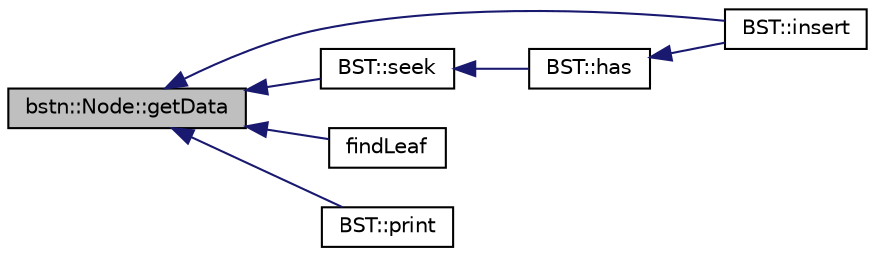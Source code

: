 digraph "bstn::Node::getData"
{
  edge [fontname="Helvetica",fontsize="10",labelfontname="Helvetica",labelfontsize="10"];
  node [fontname="Helvetica",fontsize="10",shape=record];
  rankdir="LR";
  Node1 [label="bstn::Node::getData",height=0.2,width=0.4,color="black", fillcolor="grey75", style="filled", fontcolor="black"];
  Node1 -> Node2 [dir="back",color="midnightblue",fontsize="10",style="solid",fontname="Helvetica"];
  Node2 [label="BST::insert",height=0.2,width=0.4,color="black", fillcolor="white", style="filled",URL="$class_b_s_t.html#a01c0bd5499a27315e59a101448cddfe2"];
  Node1 -> Node3 [dir="back",color="midnightblue",fontsize="10",style="solid",fontname="Helvetica"];
  Node3 [label="BST::seek",height=0.2,width=0.4,color="black", fillcolor="white", style="filled",URL="$class_b_s_t.html#af10050ecacfb81875af96130c83cb4b6"];
  Node3 -> Node4 [dir="back",color="midnightblue",fontsize="10",style="solid",fontname="Helvetica"];
  Node4 [label="BST::has",height=0.2,width=0.4,color="black", fillcolor="white", style="filled",URL="$class_b_s_t.html#a32aed3e0a68a1c3f57980fbe733b7b2c"];
  Node4 -> Node2 [dir="back",color="midnightblue",fontsize="10",style="solid",fontname="Helvetica"];
  Node1 -> Node5 [dir="back",color="midnightblue",fontsize="10",style="solid",fontname="Helvetica"];
  Node5 [label="findLeaf",height=0.2,width=0.4,color="black", fillcolor="white", style="filled",URL="$bst_8cpp.html#adc569d5778cc307a96e545f0dcd4fa79"];
  Node1 -> Node6 [dir="back",color="midnightblue",fontsize="10",style="solid",fontname="Helvetica"];
  Node6 [label="BST::print",height=0.2,width=0.4,color="black", fillcolor="white", style="filled",URL="$class_b_s_t.html#aff85f39ac3094a07b9199a9845df3764"];
}
